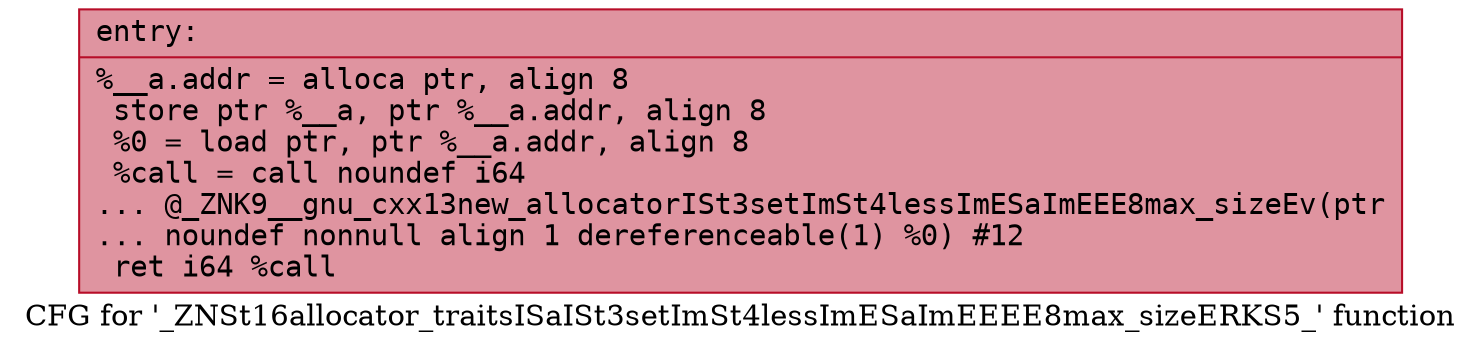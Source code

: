 digraph "CFG for '_ZNSt16allocator_traitsISaISt3setImSt4lessImESaImEEEE8max_sizeERKS5_' function" {
	label="CFG for '_ZNSt16allocator_traitsISaISt3setImSt4lessImESaImEEEE8max_sizeERKS5_' function";

	Node0x560dca0f5ad0 [shape=record,color="#b70d28ff", style=filled, fillcolor="#b70d2870" fontname="Courier",label="{entry:\l|  %__a.addr = alloca ptr, align 8\l  store ptr %__a, ptr %__a.addr, align 8\l  %0 = load ptr, ptr %__a.addr, align 8\l  %call = call noundef i64\l... @_ZNK9__gnu_cxx13new_allocatorISt3setImSt4lessImESaImEEE8max_sizeEv(ptr\l... noundef nonnull align 1 dereferenceable(1) %0) #12\l  ret i64 %call\l}"];
}
